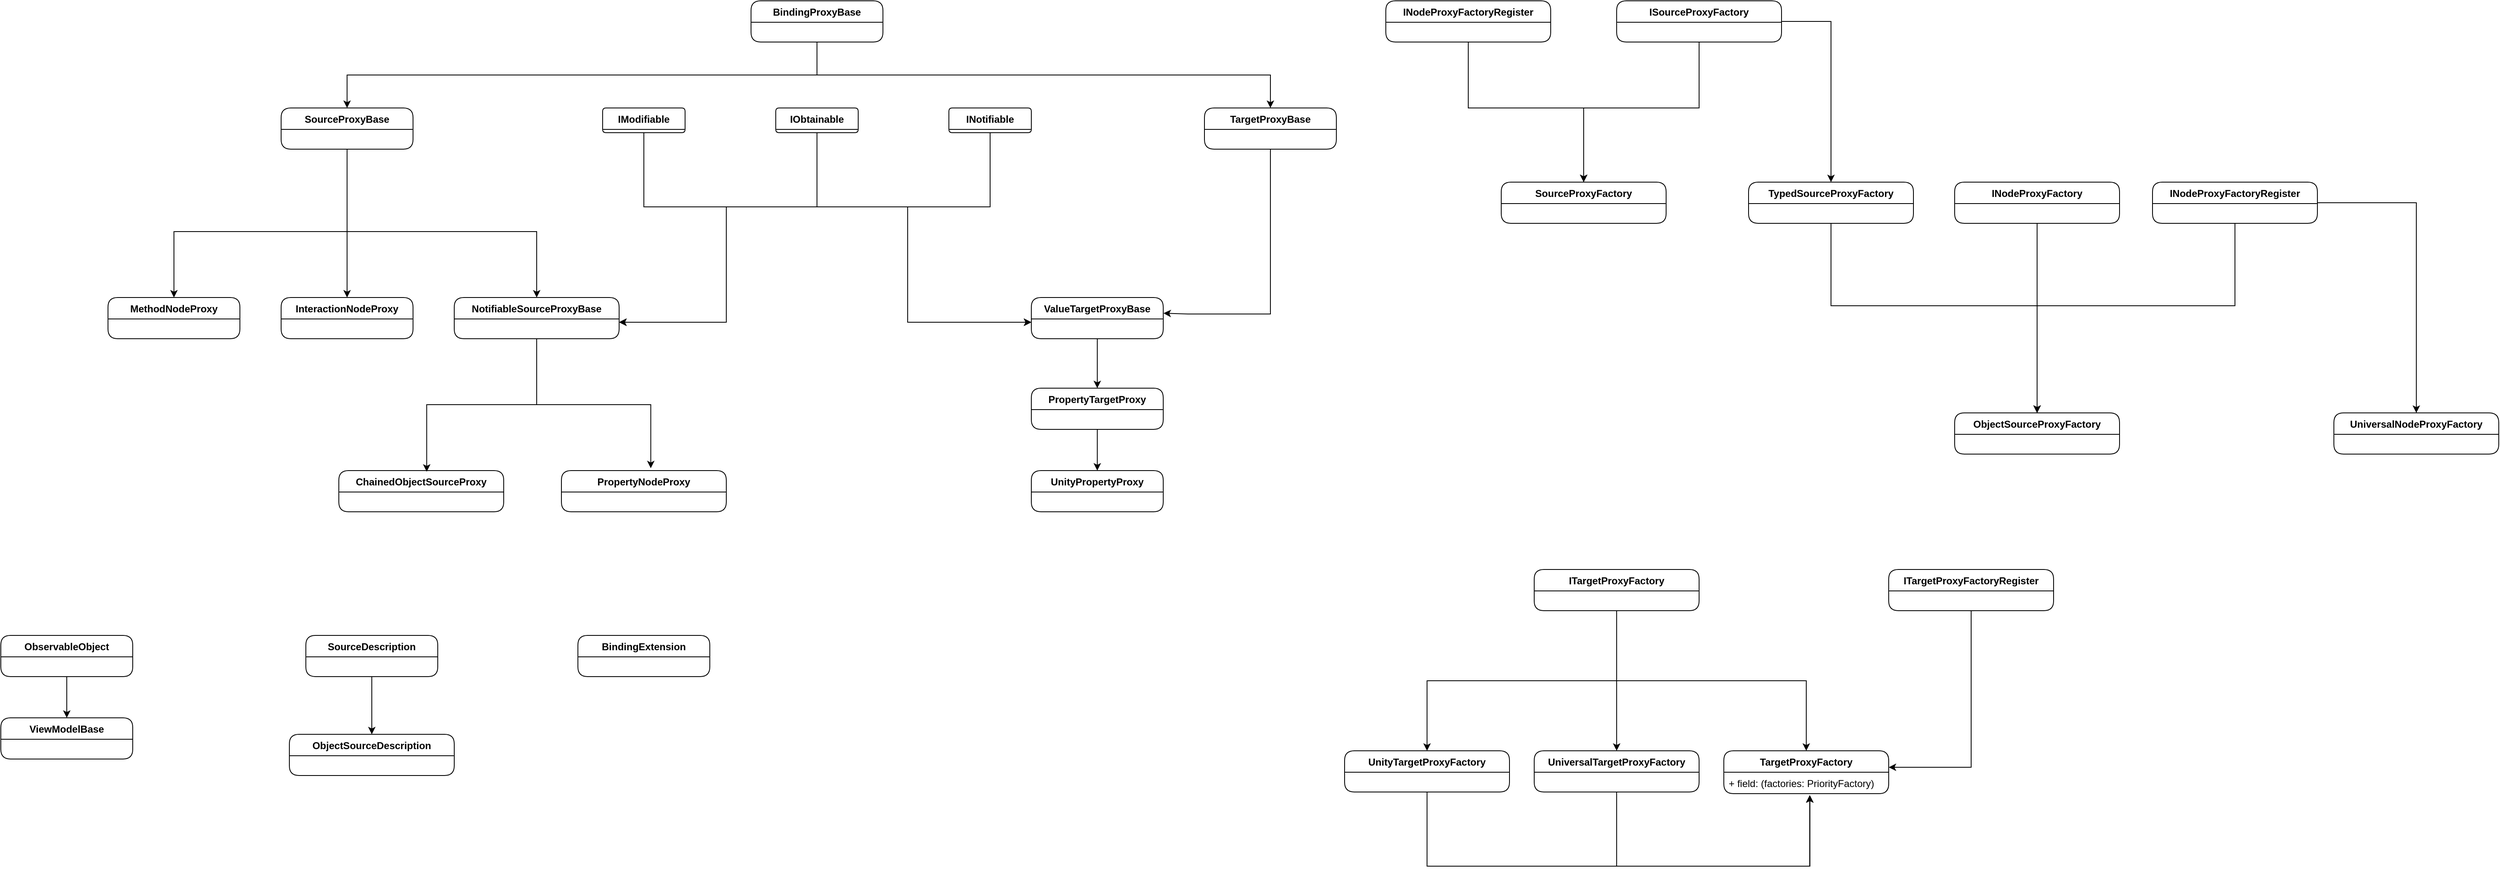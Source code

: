 <mxfile version="22.1.21" type="device">
  <diagram name="第 1 页" id="4mp0eOHX1eIIjPf4cAYK">
    <mxGraphModel dx="853" dy="523" grid="1" gridSize="10" guides="1" tooltips="1" connect="1" arrows="1" fold="1" page="1" pageScale="1" pageWidth="4681" pageHeight="3300" background="none" math="0" shadow="0">
      <root>
        <mxCell id="0" />
        <mxCell id="1" parent="0" />
        <mxCell id="fh8ytPac5H0yT4dIcQQz-22" style="edgeStyle=orthogonalEdgeStyle;rounded=0;orthogonalLoop=1;jettySize=auto;html=1;entryX=0.5;entryY=0;entryDx=0;entryDy=0;" parent="1" source="fh8ytPac5H0yT4dIcQQz-1" target="fh8ytPac5H0yT4dIcQQz-20" edge="1">
          <mxGeometry relative="1" as="geometry">
            <Array as="points">
              <mxPoint x="1030" y="160" />
              <mxPoint x="460" y="160" />
            </Array>
          </mxGeometry>
        </mxCell>
        <mxCell id="8mJ0ynU8s7fC_wCfXcPd-3" style="edgeStyle=orthogonalEdgeStyle;rounded=0;orthogonalLoop=1;jettySize=auto;html=1;exitX=0.5;exitY=1;exitDx=0;exitDy=0;entryX=0.5;entryY=0;entryDx=0;entryDy=0;" parent="1" source="fh8ytPac5H0yT4dIcQQz-1" target="8mJ0ynU8s7fC_wCfXcPd-1" edge="1">
          <mxGeometry relative="1" as="geometry">
            <Array as="points">
              <mxPoint x="1030" y="160" />
              <mxPoint x="1580" y="160" />
            </Array>
          </mxGeometry>
        </mxCell>
        <mxCell id="fh8ytPac5H0yT4dIcQQz-1" value="BindingProxyBase" style="swimlane;fontStyle=1;align=center;verticalAlign=top;childLayout=stackLayout;horizontal=1;startSize=26;horizontalStack=0;resizeParent=1;resizeParentMax=0;resizeLast=0;collapsible=1;marginBottom=0;whiteSpace=wrap;html=1;rounded=1;" parent="1" vertex="1">
          <mxGeometry x="950" y="70" width="160" height="50" as="geometry">
            <mxRectangle x="140" y="190" width="150" height="30" as="alternateBounds" />
          </mxGeometry>
        </mxCell>
        <mxCell id="6UC4PuHQRuSGpHP8vSzw-161" style="edgeStyle=orthogonalEdgeStyle;rounded=0;orthogonalLoop=1;jettySize=auto;html=1;" edge="1" parent="1" source="fh8ytPac5H0yT4dIcQQz-6">
          <mxGeometry relative="1" as="geometry">
            <mxPoint x="790" y="460" as="targetPoint" />
            <Array as="points">
              <mxPoint x="820" y="320" />
              <mxPoint x="920" y="460" />
            </Array>
          </mxGeometry>
        </mxCell>
        <mxCell id="6UC4PuHQRuSGpHP8vSzw-172" style="edgeStyle=orthogonalEdgeStyle;rounded=0;orthogonalLoop=1;jettySize=auto;html=1;" edge="1" parent="1" source="fh8ytPac5H0yT4dIcQQz-6">
          <mxGeometry relative="1" as="geometry">
            <mxPoint x="1290" y="460" as="targetPoint" />
            <Array as="points">
              <mxPoint x="820" y="320" />
              <mxPoint x="1140" y="460" />
            </Array>
          </mxGeometry>
        </mxCell>
        <mxCell id="fh8ytPac5H0yT4dIcQQz-6" value="IModifiable" style="swimlane;fontStyle=1;align=center;verticalAlign=top;childLayout=stackLayout;horizontal=1;startSize=26;horizontalStack=0;resizeParent=1;resizeParentMax=0;resizeLast=0;collapsible=1;marginBottom=0;whiteSpace=wrap;html=1;rounded=1;" parent="1" vertex="1" collapsed="1">
          <mxGeometry x="770" y="200" width="100" height="30" as="geometry">
            <mxRectangle x="770" y="200" width="590" height="210" as="alternateBounds" />
          </mxGeometry>
        </mxCell>
        <mxCell id="fh8ytPac5H0yT4dIcQQz-16" value="&lt;div style=&quot;color: rgb(212, 212, 212); font-family: &amp;quot;SpaceMono NF&amp;quot;, &amp;quot;Courier New&amp;quot;, monospace, Consolas, &amp;quot;Courier New&amp;quot;, monospace; font-weight: normal; font-size: 16px; line-height: 22px;&quot;&gt;&lt;div&gt;&lt;span style=&quot;color: #569cd6;&quot;&gt;local&lt;/span&gt;&lt;span style=&quot;color: #d4d4d4;&quot;&gt; IModifiable = class(&lt;/span&gt;&lt;span style=&quot;color: #ce9178;&quot;&gt;&quot;IModifiable&quot;&lt;/span&gt;&lt;span style=&quot;color: #d4d4d4;&quot;&gt;) &lt;/span&gt;&lt;span style=&quot;color: #569cd6;&quot;&gt;as&lt;/span&gt;&lt;span style=&quot;color: #d4d4d4;&quot;&gt; IModifiableType&lt;/span&gt;&lt;/div&gt;&lt;br&gt;&lt;div&gt;&lt;span style=&quot;color: #569cd6;&quot;&gt;function&lt;/span&gt;&lt;span style=&quot;color: #d4d4d4;&quot;&gt; IModifiable:SetValue(value: any)&lt;/span&gt;&lt;/div&gt;&lt;div&gt;&lt;span style=&quot;color: #d4d4d4;&quot;&gt;&amp;nbsp; &amp;nbsp; assert({value}, &lt;/span&gt;&lt;span style=&quot;color: #ce9178;&quot;&gt;&quot;&quot;&lt;/span&gt;&lt;span style=&quot;color: #d4d4d4;&quot;&gt;)&lt;/span&gt;&lt;/div&gt;&lt;div&gt;&lt;span style=&quot;color: #569cd6;&quot;&gt;end&lt;/span&gt;&lt;/div&gt;&lt;br&gt;&lt;div&gt;&lt;span style=&quot;color: #569cd6;&quot;&gt;return&lt;/span&gt;&lt;span style=&quot;color: #d4d4d4;&quot;&gt; IModifiable&lt;/span&gt;&lt;/div&gt;&lt;/div&gt;" style="text;whiteSpace=wrap;html=1;fillColor=default;labelBackgroundColor=none;rounded=1;" parent="fh8ytPac5H0yT4dIcQQz-6" vertex="1">
          <mxGeometry y="26" width="590" height="184" as="geometry" />
        </mxCell>
        <mxCell id="6UC4PuHQRuSGpHP8vSzw-163" style="edgeStyle=orthogonalEdgeStyle;rounded=0;orthogonalLoop=1;jettySize=auto;html=1;" edge="1" parent="1" source="fh8ytPac5H0yT4dIcQQz-11">
          <mxGeometry relative="1" as="geometry">
            <mxPoint x="790" y="460" as="targetPoint" />
            <Array as="points">
              <mxPoint x="1240" y="320" />
              <mxPoint x="920" y="460" />
            </Array>
          </mxGeometry>
        </mxCell>
        <mxCell id="6UC4PuHQRuSGpHP8vSzw-170" style="edgeStyle=orthogonalEdgeStyle;rounded=0;orthogonalLoop=1;jettySize=auto;html=1;" edge="1" parent="1" source="fh8ytPac5H0yT4dIcQQz-11">
          <mxGeometry relative="1" as="geometry">
            <mxPoint x="1290" y="460" as="targetPoint" />
            <Array as="points">
              <mxPoint x="1240" y="320" />
              <mxPoint x="1140" y="470" />
            </Array>
          </mxGeometry>
        </mxCell>
        <mxCell id="fh8ytPac5H0yT4dIcQQz-11" value="INotifiable" style="swimlane;fontStyle=1;align=center;verticalAlign=top;childLayout=stackLayout;horizontal=1;startSize=26;horizontalStack=0;resizeParent=1;resizeParentMax=0;resizeLast=0;collapsible=1;marginBottom=0;whiteSpace=wrap;html=1;rounded=1;fillColor=default;" parent="1" vertex="1" collapsed="1">
          <mxGeometry x="1190" y="200" width="100" height="30" as="geometry">
            <mxRectangle x="440" y="50" width="620" height="200" as="alternateBounds" />
          </mxGeometry>
        </mxCell>
        <mxCell id="fh8ytPac5H0yT4dIcQQz-13" value="&lt;div style=&quot;color: rgb(212, 212, 212); font-family: &amp;quot;SpaceMono NF&amp;quot;, &amp;quot;Courier New&amp;quot;, monospace, Consolas, &amp;quot;Courier New&amp;quot;, monospace; font-weight: normal; font-size: 16px; line-height: 22px;&quot;&gt;&lt;div&gt;&lt;span style=&quot;color: #569cd6;&quot;&gt;local&lt;/span&gt;&lt;span style=&quot;color: #d4d4d4;&quot;&gt; INotifiable = class(&lt;/span&gt;&lt;span style=&quot;color: #ce9178;&quot;&gt;&quot;INotifiable&quot;&lt;/span&gt;&lt;span style=&quot;color: #d4d4d4;&quot;&gt;) &lt;/span&gt;&lt;span style=&quot;color: #569cd6;&quot;&gt;as&lt;/span&gt;&lt;span style=&quot;color: #d4d4d4;&quot;&gt; INotifiableType&lt;/span&gt;&lt;/div&gt;&lt;br&gt;&lt;div&gt;&lt;span style=&quot;color: #569cd6;&quot;&gt;function&lt;/span&gt;&lt;span style=&quot;color: #d4d4d4;&quot;&gt; INotifiable.set:ValueChanged(value: EventHandlerType)&lt;/span&gt;&lt;/div&gt;&lt;div&gt;&lt;span style=&quot;color: #d4d4d4;&quot;&gt;&amp;nbsp; &amp;nbsp; assert({value}, &lt;/span&gt;&lt;span style=&quot;color: #ce9178;&quot;&gt;&quot;&quot;&lt;/span&gt;&lt;span style=&quot;color: #d4d4d4;&quot;&gt;)&lt;/span&gt;&lt;/div&gt;&lt;div&gt;&lt;span style=&quot;color: #569cd6;&quot;&gt;end&lt;/span&gt;&lt;/div&gt;&lt;br&gt;&lt;div&gt;&lt;span style=&quot;color: #569cd6;&quot;&gt;return&lt;/span&gt;&lt;span style=&quot;color: #d4d4d4;&quot;&gt; INotifiable&lt;/span&gt;&lt;/div&gt;&lt;/div&gt;" style="text;whiteSpace=wrap;html=1;labelBackgroundColor=none;labelBorderColor=none;align=left;fillColor=default;rounded=1;" parent="fh8ytPac5H0yT4dIcQQz-11" vertex="1">
          <mxGeometry y="26" width="620" height="174" as="geometry" />
        </mxCell>
        <mxCell id="6UC4PuHQRuSGpHP8vSzw-164" style="edgeStyle=orthogonalEdgeStyle;rounded=0;orthogonalLoop=1;jettySize=auto;html=1;" edge="1" parent="1" source="fh8ytPac5H0yT4dIcQQz-17">
          <mxGeometry relative="1" as="geometry">
            <mxPoint x="790" y="460" as="targetPoint" />
            <Array as="points">
              <mxPoint x="1030" y="320" />
              <mxPoint x="920" y="460" />
            </Array>
          </mxGeometry>
        </mxCell>
        <mxCell id="6UC4PuHQRuSGpHP8vSzw-174" style="edgeStyle=orthogonalEdgeStyle;rounded=0;orthogonalLoop=1;jettySize=auto;html=1;" edge="1" parent="1" source="fh8ytPac5H0yT4dIcQQz-17">
          <mxGeometry relative="1" as="geometry">
            <mxPoint x="1290" y="460" as="targetPoint" />
            <Array as="points">
              <mxPoint x="1030" y="320" />
              <mxPoint x="1140" y="460" />
            </Array>
          </mxGeometry>
        </mxCell>
        <mxCell id="fh8ytPac5H0yT4dIcQQz-17" value="IObtainable" style="swimlane;fontStyle=1;align=center;verticalAlign=top;childLayout=stackLayout;horizontal=1;startSize=26;horizontalStack=0;resizeParent=1;resizeParentMax=0;resizeLast=0;collapsible=1;marginBottom=0;whiteSpace=wrap;html=1;rounded=1;fillColor=default;" parent="1" vertex="1" collapsed="1">
          <mxGeometry x="980" y="200" width="100" height="30" as="geometry">
            <mxRectangle x="440" y="50" width="590" height="200" as="alternateBounds" />
          </mxGeometry>
        </mxCell>
        <mxCell id="fh8ytPac5H0yT4dIcQQz-18" value="&lt;div style=&quot;color: rgb(212, 212, 212); font-family: &amp;quot;SpaceMono NF&amp;quot;, &amp;quot;Courier New&amp;quot;, monospace, Consolas, &amp;quot;Courier New&amp;quot;, monospace; font-weight: normal; font-size: 16px; line-height: 22px;&quot;&gt;&lt;div style=&quot;line-height: 22px;&quot;&gt;&lt;div&gt;local IObtainable = class(&lt;span style=&quot;color: #ce9178;&quot;&gt;&quot;IObtainable&quot;&lt;/span&gt;) &lt;span style=&quot;color: #569cd6;&quot;&gt;as&lt;/span&gt; IObtainableType&lt;/div&gt;&lt;br&gt;&lt;div&gt;&lt;span style=&quot;color: #569cd6;&quot;&gt;function&lt;/span&gt; IObtainable:GetValue(): any&lt;/div&gt;&lt;div&gt;&lt;div style=&quot;line-height: 22px;&quot;&gt;&amp;nbsp; &amp;nbsp; return &lt;span style=&quot;color: #569cd6;&quot;&gt;nil&lt;/span&gt;&lt;/div&gt;&lt;/div&gt;&lt;div&gt;&lt;span style=&quot;color: #569cd6;&quot;&gt;end&lt;/span&gt;&lt;/div&gt;&lt;br&gt;&lt;div&gt;&lt;span style=&quot;color: #569cd6;&quot;&gt;return&lt;/span&gt; IObtainable&lt;/div&gt;&lt;/div&gt;&lt;/div&gt;" style="text;whiteSpace=wrap;html=1;labelBackgroundColor=none;labelBorderColor=none;align=left;fillColor=default;rounded=1;" parent="fh8ytPac5H0yT4dIcQQz-17" vertex="1">
          <mxGeometry y="26" width="590" height="174" as="geometry" />
        </mxCell>
        <mxCell id="6UC4PuHQRuSGpHP8vSzw-117" style="edgeStyle=orthogonalEdgeStyle;rounded=0;orthogonalLoop=1;jettySize=auto;html=1;exitX=0.5;exitY=1;exitDx=0;exitDy=0;entryX=0.5;entryY=0;entryDx=0;entryDy=0;" edge="1" parent="1" source="fh8ytPac5H0yT4dIcQQz-20" target="6UC4PuHQRuSGpHP8vSzw-115">
          <mxGeometry relative="1" as="geometry" />
        </mxCell>
        <mxCell id="6UC4PuHQRuSGpHP8vSzw-119" style="edgeStyle=orthogonalEdgeStyle;rounded=0;orthogonalLoop=1;jettySize=auto;html=1;exitX=0.5;exitY=1;exitDx=0;exitDy=0;entryX=0.5;entryY=0;entryDx=0;entryDy=0;" edge="1" parent="1" source="fh8ytPac5H0yT4dIcQQz-20" target="6UC4PuHQRuSGpHP8vSzw-118">
          <mxGeometry relative="1" as="geometry">
            <Array as="points">
              <mxPoint x="460" y="350" />
              <mxPoint x="250" y="350" />
            </Array>
          </mxGeometry>
        </mxCell>
        <mxCell id="6UC4PuHQRuSGpHP8vSzw-121" style="edgeStyle=orthogonalEdgeStyle;rounded=0;orthogonalLoop=1;jettySize=auto;html=1;exitX=0.5;exitY=1;exitDx=0;exitDy=0;" edge="1" parent="1" source="fh8ytPac5H0yT4dIcQQz-20" target="6UC4PuHQRuSGpHP8vSzw-56">
          <mxGeometry relative="1" as="geometry">
            <Array as="points">
              <mxPoint x="460" y="350" />
              <mxPoint x="690" y="350" />
            </Array>
          </mxGeometry>
        </mxCell>
        <mxCell id="fh8ytPac5H0yT4dIcQQz-20" value="SourceProxyBase" style="swimlane;fontStyle=1;align=center;verticalAlign=top;childLayout=stackLayout;horizontal=1;startSize=26;horizontalStack=0;resizeParent=1;resizeParentMax=0;resizeLast=0;collapsible=1;marginBottom=0;whiteSpace=wrap;html=1;rounded=1;" parent="1" vertex="1">
          <mxGeometry x="380" y="200" width="160" height="50" as="geometry" />
        </mxCell>
        <mxCell id="6UC4PuHQRuSGpHP8vSzw-63" style="edgeStyle=orthogonalEdgeStyle;rounded=0;orthogonalLoop=1;jettySize=auto;html=1;entryX=1.002;entryY=0.382;entryDx=0;entryDy=0;entryPerimeter=0;" edge="1" parent="1" source="8mJ0ynU8s7fC_wCfXcPd-1" target="6UC4PuHQRuSGpHP8vSzw-1">
          <mxGeometry relative="1" as="geometry">
            <mxPoint x="1480" y="500" as="targetPoint" />
            <Array as="points">
              <mxPoint x="1580" y="450" />
              <mxPoint x="1480" y="450" />
            </Array>
          </mxGeometry>
        </mxCell>
        <mxCell id="8mJ0ynU8s7fC_wCfXcPd-1" value="TargetProxyBase" style="swimlane;fontStyle=1;align=center;verticalAlign=top;childLayout=stackLayout;horizontal=1;startSize=26;horizontalStack=0;resizeParent=1;resizeParentMax=0;resizeLast=0;collapsible=1;marginBottom=0;whiteSpace=wrap;html=1;rounded=1;" parent="1" vertex="1">
          <mxGeometry x="1500" y="200" width="160" height="50" as="geometry" />
        </mxCell>
        <mxCell id="6UC4PuHQRuSGpHP8vSzw-76" style="edgeStyle=orthogonalEdgeStyle;rounded=0;orthogonalLoop=1;jettySize=auto;html=1;" edge="1" parent="1" source="6UC4PuHQRuSGpHP8vSzw-1" target="6UC4PuHQRuSGpHP8vSzw-74">
          <mxGeometry relative="1" as="geometry" />
        </mxCell>
        <mxCell id="6UC4PuHQRuSGpHP8vSzw-1" value="ValueTargetProxyBase" style="swimlane;fontStyle=1;align=center;verticalAlign=top;childLayout=stackLayout;horizontal=1;startSize=26;horizontalStack=0;resizeParent=1;resizeParentMax=0;resizeLast=0;collapsible=1;marginBottom=0;whiteSpace=wrap;html=1;rounded=1;" vertex="1" parent="1">
          <mxGeometry x="1290" y="430" width="160" height="50" as="geometry" />
        </mxCell>
        <mxCell id="6UC4PuHQRuSGpHP8vSzw-51" value="ViewModelBase" style="swimlane;fontStyle=1;align=center;verticalAlign=top;childLayout=stackLayout;horizontal=1;startSize=26;horizontalStack=0;resizeParent=1;resizeParentMax=0;resizeLast=0;collapsible=1;marginBottom=0;whiteSpace=wrap;html=1;rounded=1;" vertex="1" parent="1">
          <mxGeometry x="40" y="940" width="160" height="50" as="geometry">
            <mxRectangle x="140" y="190" width="150" height="30" as="alternateBounds" />
          </mxGeometry>
        </mxCell>
        <mxCell id="6UC4PuHQRuSGpHP8vSzw-55" style="edgeStyle=orthogonalEdgeStyle;rounded=0;orthogonalLoop=1;jettySize=auto;html=1;entryX=0.5;entryY=0;entryDx=0;entryDy=0;" edge="1" parent="1" source="6UC4PuHQRuSGpHP8vSzw-52" target="6UC4PuHQRuSGpHP8vSzw-51">
          <mxGeometry relative="1" as="geometry" />
        </mxCell>
        <mxCell id="6UC4PuHQRuSGpHP8vSzw-52" value="ObservableObject" style="swimlane;fontStyle=1;align=center;verticalAlign=top;childLayout=stackLayout;horizontal=1;startSize=26;horizontalStack=0;resizeParent=1;resizeParentMax=0;resizeLast=0;collapsible=1;marginBottom=0;whiteSpace=wrap;html=1;rounded=1;" vertex="1" parent="1">
          <mxGeometry x="40" y="840" width="160" height="50" as="geometry">
            <mxRectangle x="140" y="190" width="150" height="30" as="alternateBounds" />
          </mxGeometry>
        </mxCell>
        <mxCell id="6UC4PuHQRuSGpHP8vSzw-56" value="NotifiableSourceProxyBase" style="swimlane;fontStyle=1;align=center;verticalAlign=top;childLayout=stackLayout;horizontal=1;startSize=26;horizontalStack=0;resizeParent=1;resizeParentMax=0;resizeLast=0;collapsible=1;marginBottom=0;whiteSpace=wrap;html=1;rounded=1;" vertex="1" parent="1">
          <mxGeometry x="590" y="430" width="200" height="50" as="geometry">
            <mxRectangle x="140" y="190" width="150" height="30" as="alternateBounds" />
          </mxGeometry>
        </mxCell>
        <mxCell id="6UC4PuHQRuSGpHP8vSzw-68" value="ChainedObjectSourceProxy" style="swimlane;fontStyle=1;align=center;verticalAlign=top;childLayout=stackLayout;horizontal=1;startSize=26;horizontalStack=0;resizeParent=1;resizeParentMax=0;resizeLast=0;collapsible=1;marginBottom=0;whiteSpace=wrap;html=1;rounded=1;" vertex="1" parent="1">
          <mxGeometry x="450" y="640" width="200" height="50" as="geometry">
            <mxRectangle x="140" y="190" width="150" height="30" as="alternateBounds" />
          </mxGeometry>
        </mxCell>
        <mxCell id="6UC4PuHQRuSGpHP8vSzw-71" value="PropertyNodeProxy" style="swimlane;fontStyle=1;align=center;verticalAlign=top;childLayout=stackLayout;horizontal=1;startSize=26;horizontalStack=0;resizeParent=1;resizeParentMax=0;resizeLast=0;collapsible=1;marginBottom=0;whiteSpace=wrap;html=1;rounded=1;" vertex="1" parent="1">
          <mxGeometry x="720" y="640" width="200" height="50" as="geometry">
            <mxRectangle x="140" y="190" width="150" height="30" as="alternateBounds" />
          </mxGeometry>
        </mxCell>
        <mxCell id="6UC4PuHQRuSGpHP8vSzw-79" style="edgeStyle=orthogonalEdgeStyle;rounded=0;orthogonalLoop=1;jettySize=auto;html=1;exitX=0.5;exitY=1;exitDx=0;exitDy=0;entryX=0.5;entryY=0;entryDx=0;entryDy=0;" edge="1" parent="1" source="6UC4PuHQRuSGpHP8vSzw-74" target="6UC4PuHQRuSGpHP8vSzw-77">
          <mxGeometry relative="1" as="geometry" />
        </mxCell>
        <mxCell id="6UC4PuHQRuSGpHP8vSzw-74" value="PropertyTargetProxy" style="swimlane;fontStyle=1;align=center;verticalAlign=top;childLayout=stackLayout;horizontal=1;startSize=26;horizontalStack=0;resizeParent=1;resizeParentMax=0;resizeLast=0;collapsible=1;marginBottom=0;whiteSpace=wrap;html=1;rounded=1;" vertex="1" parent="1">
          <mxGeometry x="1290" y="540" width="160" height="50" as="geometry" />
        </mxCell>
        <mxCell id="6UC4PuHQRuSGpHP8vSzw-77" value="UnityPropertyProxy" style="swimlane;fontStyle=1;align=center;verticalAlign=top;childLayout=stackLayout;horizontal=1;startSize=26;horizontalStack=0;resizeParent=1;resizeParentMax=0;resizeLast=0;collapsible=1;marginBottom=0;whiteSpace=wrap;html=1;rounded=1;" vertex="1" parent="1">
          <mxGeometry x="1290" y="640" width="160" height="50" as="geometry" />
        </mxCell>
        <mxCell id="6UC4PuHQRuSGpHP8vSzw-125" style="edgeStyle=orthogonalEdgeStyle;rounded=0;orthogonalLoop=1;jettySize=auto;html=1;exitX=0.5;exitY=1;exitDx=0;exitDy=0;" edge="1" parent="1" source="6UC4PuHQRuSGpHP8vSzw-80" target="6UC4PuHQRuSGpHP8vSzw-90">
          <mxGeometry relative="1" as="geometry" />
        </mxCell>
        <mxCell id="6UC4PuHQRuSGpHP8vSzw-80" value="INodeProxyFactory" style="swimlane;fontStyle=1;align=center;verticalAlign=top;childLayout=stackLayout;horizontal=1;startSize=26;horizontalStack=0;resizeParent=1;resizeParentMax=0;resizeLast=0;collapsible=1;marginBottom=0;whiteSpace=wrap;html=1;rounded=1;" vertex="1" parent="1">
          <mxGeometry x="2410" y="290" width="200" height="50" as="geometry">
            <mxRectangle x="140" y="190" width="150" height="30" as="alternateBounds" />
          </mxGeometry>
        </mxCell>
        <mxCell id="6UC4PuHQRuSGpHP8vSzw-141" style="edgeStyle=orthogonalEdgeStyle;rounded=0;orthogonalLoop=1;jettySize=auto;html=1;entryX=0.5;entryY=0;entryDx=0;entryDy=0;" edge="1" parent="1" source="6UC4PuHQRuSGpHP8vSzw-82" target="6UC4PuHQRuSGpHP8vSzw-84">
          <mxGeometry relative="1" as="geometry">
            <Array as="points">
              <mxPoint x="2100" y="200" />
              <mxPoint x="1960" y="200" />
            </Array>
          </mxGeometry>
        </mxCell>
        <mxCell id="6UC4PuHQRuSGpHP8vSzw-148" style="edgeStyle=orthogonalEdgeStyle;rounded=0;orthogonalLoop=1;jettySize=auto;html=1;exitX=1;exitY=0.5;exitDx=0;exitDy=0;entryX=0.5;entryY=0;entryDx=0;entryDy=0;" edge="1" parent="1" source="6UC4PuHQRuSGpHP8vSzw-82" target="6UC4PuHQRuSGpHP8vSzw-87">
          <mxGeometry relative="1" as="geometry" />
        </mxCell>
        <mxCell id="6UC4PuHQRuSGpHP8vSzw-82" value="ISourceProxyFactory" style="swimlane;fontStyle=1;align=center;verticalAlign=top;childLayout=stackLayout;horizontal=1;startSize=26;horizontalStack=0;resizeParent=1;resizeParentMax=0;resizeLast=0;collapsible=1;marginBottom=0;whiteSpace=wrap;html=1;rounded=1;" vertex="1" parent="1">
          <mxGeometry x="2000" y="70" width="200" height="50" as="geometry">
            <mxRectangle x="140" y="190" width="150" height="30" as="alternateBounds" />
          </mxGeometry>
        </mxCell>
        <mxCell id="6UC4PuHQRuSGpHP8vSzw-84" value="SourceProxyFactory" style="swimlane;fontStyle=1;align=center;verticalAlign=top;childLayout=stackLayout;horizontal=1;startSize=26;horizontalStack=0;resizeParent=1;resizeParentMax=0;resizeLast=0;collapsible=1;marginBottom=0;whiteSpace=wrap;html=1;rounded=1;" vertex="1" parent="1">
          <mxGeometry x="1860" y="290" width="200" height="50" as="geometry">
            <mxRectangle x="140" y="190" width="150" height="30" as="alternateBounds" />
          </mxGeometry>
        </mxCell>
        <mxCell id="6UC4PuHQRuSGpHP8vSzw-92" style="edgeStyle=orthogonalEdgeStyle;rounded=0;orthogonalLoop=1;jettySize=auto;html=1;entryX=0.5;entryY=0;entryDx=0;entryDy=0;" edge="1" parent="1" source="6UC4PuHQRuSGpHP8vSzw-87" target="6UC4PuHQRuSGpHP8vSzw-90">
          <mxGeometry relative="1" as="geometry">
            <Array as="points">
              <mxPoint x="2260" y="440" />
              <mxPoint x="2510" y="440" />
            </Array>
          </mxGeometry>
        </mxCell>
        <mxCell id="6UC4PuHQRuSGpHP8vSzw-87" value="TypedSourceProxyFactory" style="swimlane;fontStyle=1;align=center;verticalAlign=top;childLayout=stackLayout;horizontal=1;startSize=26;horizontalStack=0;resizeParent=1;resizeParentMax=0;resizeLast=0;collapsible=1;marginBottom=0;whiteSpace=wrap;html=1;rounded=1;" vertex="1" parent="1">
          <mxGeometry x="2160" y="290" width="200" height="50" as="geometry">
            <mxRectangle x="140" y="190" width="150" height="30" as="alternateBounds" />
          </mxGeometry>
        </mxCell>
        <mxCell id="6UC4PuHQRuSGpHP8vSzw-90" value="ObjectSourceProxyFactory" style="swimlane;fontStyle=1;align=center;verticalAlign=top;childLayout=stackLayout;horizontal=1;startSize=26;horizontalStack=0;resizeParent=1;resizeParentMax=0;resizeLast=0;collapsible=1;marginBottom=0;whiteSpace=wrap;html=1;rounded=1;" vertex="1" parent="1">
          <mxGeometry x="2410" y="570" width="200" height="50" as="geometry">
            <mxRectangle x="140" y="190" width="150" height="30" as="alternateBounds" />
          </mxGeometry>
        </mxCell>
        <mxCell id="6UC4PuHQRuSGpHP8vSzw-95" value="UniversalNodeProxyFactory" style="swimlane;fontStyle=1;align=center;verticalAlign=top;childLayout=stackLayout;horizontal=1;startSize=26;horizontalStack=0;resizeParent=1;resizeParentMax=0;resizeLast=0;collapsible=1;marginBottom=0;whiteSpace=wrap;html=1;rounded=1;" vertex="1" parent="1">
          <mxGeometry x="2870" y="570" width="200" height="50" as="geometry">
            <mxRectangle x="140" y="190" width="150" height="30" as="alternateBounds" />
          </mxGeometry>
        </mxCell>
        <mxCell id="6UC4PuHQRuSGpHP8vSzw-102" style="edgeStyle=orthogonalEdgeStyle;rounded=0;orthogonalLoop=1;jettySize=auto;html=1;exitX=0.5;exitY=1;exitDx=0;exitDy=0;entryX=0.5;entryY=0;entryDx=0;entryDy=0;" edge="1" parent="1" source="6UC4PuHQRuSGpHP8vSzw-98" target="6UC4PuHQRuSGpHP8vSzw-100">
          <mxGeometry relative="1" as="geometry" />
        </mxCell>
        <mxCell id="6UC4PuHQRuSGpHP8vSzw-107" style="edgeStyle=orthogonalEdgeStyle;rounded=0;orthogonalLoop=1;jettySize=auto;html=1;exitX=0.5;exitY=1;exitDx=0;exitDy=0;entryX=0.5;entryY=0;entryDx=0;entryDy=0;" edge="1" parent="1" source="6UC4PuHQRuSGpHP8vSzw-98" target="6UC4PuHQRuSGpHP8vSzw-103">
          <mxGeometry relative="1" as="geometry" />
        </mxCell>
        <mxCell id="6UC4PuHQRuSGpHP8vSzw-108" style="edgeStyle=orthogonalEdgeStyle;rounded=0;orthogonalLoop=1;jettySize=auto;html=1;exitX=0.5;exitY=1;exitDx=0;exitDy=0;entryX=0.5;entryY=0;entryDx=0;entryDy=0;" edge="1" parent="1" source="6UC4PuHQRuSGpHP8vSzw-98" target="6UC4PuHQRuSGpHP8vSzw-105">
          <mxGeometry relative="1" as="geometry" />
        </mxCell>
        <mxCell id="6UC4PuHQRuSGpHP8vSzw-98" value="ITargetProxyFactory" style="swimlane;fontStyle=1;align=center;verticalAlign=top;childLayout=stackLayout;horizontal=1;startSize=26;horizontalStack=0;resizeParent=1;resizeParentMax=0;resizeLast=0;collapsible=1;marginBottom=0;whiteSpace=wrap;html=1;rounded=1;" vertex="1" parent="1">
          <mxGeometry x="1900" y="760" width="200" height="50" as="geometry">
            <mxRectangle x="140" y="190" width="150" height="30" as="alternateBounds" />
          </mxGeometry>
        </mxCell>
        <mxCell id="6UC4PuHQRuSGpHP8vSzw-132" style="edgeStyle=orthogonalEdgeStyle;rounded=0;orthogonalLoop=1;jettySize=auto;html=1;entryX=0.522;entryY=1.077;entryDx=0;entryDy=0;entryPerimeter=0;" edge="1" parent="1" source="6UC4PuHQRuSGpHP8vSzw-100" target="6UC4PuHQRuSGpHP8vSzw-130">
          <mxGeometry relative="1" as="geometry">
            <mxPoint x="2230" y="1040" as="targetPoint" />
            <Array as="points">
              <mxPoint x="1770" y="1120" />
              <mxPoint x="2234" y="1120" />
            </Array>
          </mxGeometry>
        </mxCell>
        <mxCell id="6UC4PuHQRuSGpHP8vSzw-100" value="UnityTargetProxyFactory" style="swimlane;fontStyle=1;align=center;verticalAlign=top;childLayout=stackLayout;horizontal=1;startSize=26;horizontalStack=0;resizeParent=1;resizeParentMax=0;resizeLast=0;collapsible=1;marginBottom=0;whiteSpace=wrap;html=1;rounded=1;" vertex="1" parent="1">
          <mxGeometry x="1670" y="980" width="200" height="50" as="geometry">
            <mxRectangle x="140" y="190" width="150" height="30" as="alternateBounds" />
          </mxGeometry>
        </mxCell>
        <mxCell id="6UC4PuHQRuSGpHP8vSzw-131" style="edgeStyle=orthogonalEdgeStyle;rounded=0;orthogonalLoop=1;jettySize=auto;html=1;entryX=0.521;entryY=1.065;entryDx=0;entryDy=0;entryPerimeter=0;" edge="1" parent="1" source="6UC4PuHQRuSGpHP8vSzw-103" target="6UC4PuHQRuSGpHP8vSzw-130">
          <mxGeometry relative="1" as="geometry">
            <mxPoint x="2000" y="1120" as="targetPoint" />
            <Array as="points">
              <mxPoint x="2000" y="1120" />
              <mxPoint x="2234" y="1120" />
            </Array>
          </mxGeometry>
        </mxCell>
        <mxCell id="6UC4PuHQRuSGpHP8vSzw-103" value="UniversalTargetProxyFactory" style="swimlane;fontStyle=1;align=center;verticalAlign=top;childLayout=stackLayout;horizontal=1;startSize=26;horizontalStack=0;resizeParent=1;resizeParentMax=0;resizeLast=0;collapsible=1;marginBottom=0;whiteSpace=wrap;html=1;rounded=1;" vertex="1" parent="1">
          <mxGeometry x="1900" y="980" width="200" height="50" as="geometry">
            <mxRectangle x="140" y="190" width="150" height="30" as="alternateBounds" />
          </mxGeometry>
        </mxCell>
        <mxCell id="6UC4PuHQRuSGpHP8vSzw-105" value="TargetProxyFactory" style="swimlane;fontStyle=1;align=center;verticalAlign=top;childLayout=stackLayout;horizontal=1;startSize=26;horizontalStack=0;resizeParent=1;resizeParentMax=0;resizeLast=0;collapsible=1;marginBottom=0;whiteSpace=wrap;html=1;rounded=1;" vertex="1" parent="1">
          <mxGeometry x="2130" y="980" width="200" height="52" as="geometry">
            <mxRectangle x="140" y="190" width="150" height="30" as="alternateBounds" />
          </mxGeometry>
        </mxCell>
        <mxCell id="6UC4PuHQRuSGpHP8vSzw-130" value="+ field: (factories: PriorityFactory&lt;span style=&quot;background-color: initial;&quot;&gt;)&lt;/span&gt;" style="text;strokeColor=none;fillColor=none;align=left;verticalAlign=top;spacingLeft=4;spacingRight=4;overflow=hidden;rotatable=0;points=[[0,0.5],[1,0.5]];portConstraint=eastwest;whiteSpace=wrap;html=1;" vertex="1" parent="6UC4PuHQRuSGpHP8vSzw-105">
          <mxGeometry y="26" width="200" height="26" as="geometry" />
        </mxCell>
        <mxCell id="6UC4PuHQRuSGpHP8vSzw-114" style="edgeStyle=orthogonalEdgeStyle;rounded=0;orthogonalLoop=1;jettySize=auto;html=1;" edge="1" parent="1" source="6UC4PuHQRuSGpHP8vSzw-110" target="6UC4PuHQRuSGpHP8vSzw-112">
          <mxGeometry relative="1" as="geometry" />
        </mxCell>
        <mxCell id="6UC4PuHQRuSGpHP8vSzw-110" value="SourceDescription" style="swimlane;fontStyle=1;align=center;verticalAlign=top;childLayout=stackLayout;horizontal=1;startSize=26;horizontalStack=0;resizeParent=1;resizeParentMax=0;resizeLast=0;collapsible=1;marginBottom=0;whiteSpace=wrap;html=1;rounded=1;" vertex="1" parent="1">
          <mxGeometry x="410" y="840" width="160" height="50" as="geometry">
            <mxRectangle x="140" y="190" width="150" height="30" as="alternateBounds" />
          </mxGeometry>
        </mxCell>
        <mxCell id="6UC4PuHQRuSGpHP8vSzw-112" value="ObjectSourceDescription" style="swimlane;fontStyle=1;align=center;verticalAlign=top;childLayout=stackLayout;horizontal=1;startSize=26;horizontalStack=0;resizeParent=1;resizeParentMax=0;resizeLast=0;collapsible=1;marginBottom=0;whiteSpace=wrap;html=1;rounded=1;" vertex="1" parent="1">
          <mxGeometry x="390" y="960" width="200" height="50" as="geometry">
            <mxRectangle x="140" y="190" width="150" height="30" as="alternateBounds" />
          </mxGeometry>
        </mxCell>
        <mxCell id="6UC4PuHQRuSGpHP8vSzw-115" value="InteractionNodeProxy" style="swimlane;fontStyle=1;align=center;verticalAlign=top;childLayout=stackLayout;horizontal=1;startSize=26;horizontalStack=0;resizeParent=1;resizeParentMax=0;resizeLast=0;collapsible=1;marginBottom=0;whiteSpace=wrap;html=1;rounded=1;" vertex="1" parent="1">
          <mxGeometry x="380" y="430" width="160" height="50" as="geometry">
            <mxRectangle x="140" y="190" width="150" height="30" as="alternateBounds" />
          </mxGeometry>
        </mxCell>
        <mxCell id="6UC4PuHQRuSGpHP8vSzw-118" value="MethodNodeProxy" style="swimlane;fontStyle=1;align=center;verticalAlign=top;childLayout=stackLayout;horizontal=1;startSize=26;horizontalStack=0;resizeParent=1;resizeParentMax=0;resizeLast=0;collapsible=1;marginBottom=0;whiteSpace=wrap;html=1;rounded=1;" vertex="1" parent="1">
          <mxGeometry x="170" y="430" width="160" height="50" as="geometry">
            <mxRectangle x="140" y="190" width="150" height="30" as="alternateBounds" />
          </mxGeometry>
        </mxCell>
        <mxCell id="6UC4PuHQRuSGpHP8vSzw-122" style="edgeStyle=orthogonalEdgeStyle;rounded=0;orthogonalLoop=1;jettySize=auto;html=1;entryX=0.533;entryY=0.027;entryDx=0;entryDy=0;entryPerimeter=0;" edge="1" parent="1" source="6UC4PuHQRuSGpHP8vSzw-56" target="6UC4PuHQRuSGpHP8vSzw-68">
          <mxGeometry relative="1" as="geometry" />
        </mxCell>
        <mxCell id="6UC4PuHQRuSGpHP8vSzw-123" style="edgeStyle=orthogonalEdgeStyle;rounded=0;orthogonalLoop=1;jettySize=auto;html=1;exitX=0.5;exitY=1;exitDx=0;exitDy=0;entryX=0.542;entryY=-0.057;entryDx=0;entryDy=0;entryPerimeter=0;" edge="1" parent="1" source="6UC4PuHQRuSGpHP8vSzw-56" target="6UC4PuHQRuSGpHP8vSzw-71">
          <mxGeometry relative="1" as="geometry" />
        </mxCell>
        <mxCell id="6UC4PuHQRuSGpHP8vSzw-158" style="edgeStyle=orthogonalEdgeStyle;rounded=0;orthogonalLoop=1;jettySize=auto;html=1;entryX=1;entryY=0.385;entryDx=0;entryDy=0;entryPerimeter=0;" edge="1" parent="1" source="6UC4PuHQRuSGpHP8vSzw-127" target="6UC4PuHQRuSGpHP8vSzw-105">
          <mxGeometry relative="1" as="geometry">
            <mxPoint x="2430" y="1000" as="targetPoint" />
            <Array as="points">
              <mxPoint x="2430" y="1000" />
            </Array>
          </mxGeometry>
        </mxCell>
        <mxCell id="6UC4PuHQRuSGpHP8vSzw-127" value="ITargetProxyFactoryRegister" style="swimlane;fontStyle=1;align=center;verticalAlign=top;childLayout=stackLayout;horizontal=1;startSize=26;horizontalStack=0;resizeParent=1;resizeParentMax=0;resizeLast=0;collapsible=1;marginBottom=0;whiteSpace=wrap;html=1;rounded=1;" vertex="1" parent="1">
          <mxGeometry x="2330" y="760" width="200" height="50" as="geometry">
            <mxRectangle x="140" y="190" width="150" height="30" as="alternateBounds" />
          </mxGeometry>
        </mxCell>
        <mxCell id="6UC4PuHQRuSGpHP8vSzw-144" style="edgeStyle=orthogonalEdgeStyle;rounded=0;orthogonalLoop=1;jettySize=auto;html=1;" edge="1" parent="1" source="6UC4PuHQRuSGpHP8vSzw-133">
          <mxGeometry relative="1" as="geometry">
            <mxPoint x="2510" y="570" as="targetPoint" />
            <Array as="points">
              <mxPoint x="2750" y="440" />
            </Array>
          </mxGeometry>
        </mxCell>
        <mxCell id="6UC4PuHQRuSGpHP8vSzw-147" style="edgeStyle=orthogonalEdgeStyle;rounded=0;orthogonalLoop=1;jettySize=auto;html=1;entryX=0.5;entryY=0;entryDx=0;entryDy=0;" edge="1" parent="1" source="6UC4PuHQRuSGpHP8vSzw-133" target="6UC4PuHQRuSGpHP8vSzw-95">
          <mxGeometry relative="1" as="geometry" />
        </mxCell>
        <mxCell id="6UC4PuHQRuSGpHP8vSzw-133" value="INodeProxyFactoryRegister" style="swimlane;fontStyle=1;align=center;verticalAlign=top;childLayout=stackLayout;horizontal=1;startSize=26;horizontalStack=0;resizeParent=1;resizeParentMax=0;resizeLast=0;collapsible=1;marginBottom=0;whiteSpace=wrap;html=1;rounded=1;" vertex="1" parent="1">
          <mxGeometry x="2650" y="290" width="200" height="50" as="geometry">
            <mxRectangle x="140" y="190" width="150" height="30" as="alternateBounds" />
          </mxGeometry>
        </mxCell>
        <mxCell id="6UC4PuHQRuSGpHP8vSzw-140" style="edgeStyle=orthogonalEdgeStyle;rounded=0;orthogonalLoop=1;jettySize=auto;html=1;exitX=0.5;exitY=1;exitDx=0;exitDy=0;entryX=0.5;entryY=0;entryDx=0;entryDy=0;" edge="1" parent="1" source="6UC4PuHQRuSGpHP8vSzw-138" target="6UC4PuHQRuSGpHP8vSzw-84">
          <mxGeometry relative="1" as="geometry">
            <Array as="points">
              <mxPoint x="1820" y="200" />
              <mxPoint x="1960" y="200" />
            </Array>
          </mxGeometry>
        </mxCell>
        <mxCell id="6UC4PuHQRuSGpHP8vSzw-138" value="INodeProxyFactoryRegister" style="swimlane;fontStyle=1;align=center;verticalAlign=top;childLayout=stackLayout;horizontal=1;startSize=26;horizontalStack=0;resizeParent=1;resizeParentMax=0;resizeLast=0;collapsible=1;marginBottom=0;whiteSpace=wrap;html=1;rounded=1;" vertex="1" parent="1">
          <mxGeometry x="1720" y="70" width="200" height="50" as="geometry">
            <mxRectangle x="140" y="190" width="150" height="30" as="alternateBounds" />
          </mxGeometry>
        </mxCell>
        <mxCell id="6UC4PuHQRuSGpHP8vSzw-226" value="BindingExtension" style="swimlane;fontStyle=1;align=center;verticalAlign=top;childLayout=stackLayout;horizontal=1;startSize=26;horizontalStack=0;resizeParent=1;resizeParentMax=0;resizeLast=0;collapsible=1;marginBottom=0;whiteSpace=wrap;html=1;rounded=1;" vertex="1" collapsed="1" parent="1">
          <mxGeometry x="740" y="840" width="160" height="50" as="geometry">
            <mxRectangle x="40" y="1080" width="210" height="200" as="alternateBounds" />
          </mxGeometry>
        </mxCell>
        <mxCell id="6UC4PuHQRuSGpHP8vSzw-228" value="" style="fontStyle=0;html=1;whiteSpace=wrap;container=1;" vertex="1" parent="6UC4PuHQRuSGpHP8vSzw-226">
          <mxGeometry y="26" width="210" height="174" as="geometry" />
        </mxCell>
        <mxCell id="6UC4PuHQRuSGpHP8vSzw-222" value="BindingSet" style="swimlane;fontStyle=1;align=center;verticalAlign=top;childLayout=stackLayout;horizontal=1;startSize=26;horizontalStack=0;resizeParent=1;resizeParentMax=0;resizeLast=0;collapsible=1;marginBottom=0;whiteSpace=wrap;html=1;rounded=1;" vertex="1" collapsed="1" parent="6UC4PuHQRuSGpHP8vSzw-228">
          <mxGeometry x="25" y="97" width="160" height="50" as="geometry">
            <mxRectangle x="463.12" y="1290" width="430" height="300" as="alternateBounds" />
          </mxGeometry>
        </mxCell>
        <mxCell id="6UC4PuHQRuSGpHP8vSzw-194" value="" style="html=1;whiteSpace=wrap;container=1;rounded=0;arcSize=4;" vertex="1" parent="6UC4PuHQRuSGpHP8vSzw-222">
          <mxGeometry y="26" width="430" height="274" as="geometry">
            <mxRectangle x="960" y="1320" width="100" height="30" as="alternateBounds" />
          </mxGeometry>
        </mxCell>
        <mxCell id="6UC4PuHQRuSGpHP8vSzw-39" value="+ field: context" style="text;strokeColor=none;fillColor=none;align=left;verticalAlign=top;spacingLeft=4;spacingRight=4;overflow=hidden;rotatable=0;points=[[0,0.5],[1,0.5]];portConstraint=eastwest;whiteSpace=wrap;html=1;rounded=0;" vertex="1" parent="6UC4PuHQRuSGpHP8vSzw-194">
          <mxGeometry x="70" y="44" width="92.14" height="27.5" as="geometry" />
        </mxCell>
        <mxCell id="6UC4PuHQRuSGpHP8vSzw-40" value="+ field: builders" style="text;strokeColor=none;fillColor=none;align=left;verticalAlign=top;spacingLeft=4;spacingRight=4;overflow=hidden;rotatable=0;points=[[0,0.5],[1,0.5]];portConstraint=eastwest;whiteSpace=wrap;html=1;" vertex="1" parent="6UC4PuHQRuSGpHP8vSzw-194">
          <mxGeometry x="70" y="129.52" width="94.88" height="30" as="geometry" />
        </mxCell>
        <mxCell id="6UC4PuHQRuSGpHP8vSzw-23" value="BindingContext" style="swimlane;fontStyle=1;align=center;verticalAlign=top;childLayout=stackLayout;horizontal=1;startSize=26;horizontalStack=0;resizeParent=1;resizeParentMax=0;resizeLast=0;collapsible=1;marginBottom=0;whiteSpace=wrap;html=1;rounded=1;" vertex="1" collapsed="1" parent="6UC4PuHQRuSGpHP8vSzw-194">
          <mxGeometry x="213.33" y="44" width="150" height="30" as="geometry">
            <mxRectangle x="153.57" y="54.48" width="310" height="210" as="alternateBounds" />
          </mxGeometry>
        </mxCell>
        <mxCell id="6UC4PuHQRuSGpHP8vSzw-199" value="" style="html=1;whiteSpace=wrap;container=1;rounded=0;arcSize=6;" vertex="1" parent="6UC4PuHQRuSGpHP8vSzw-23">
          <mxGeometry y="26" width="310" height="184" as="geometry">
            <mxRectangle y="26" width="300" height="50" as="alternateBounds" />
          </mxGeometry>
        </mxCell>
        <mxCell id="6UC4PuHQRuSGpHP8vSzw-200" value="+ field: bindings" style="text;strokeColor=none;fillColor=none;align=left;verticalAlign=top;spacingLeft=4;spacingRight=4;overflow=hidden;rotatable=0;points=[[0,0.5],[1,0.5]];portConstraint=eastwest;whiteSpace=wrap;html=1;rounded=0;" vertex="1" parent="6UC4PuHQRuSGpHP8vSzw-199">
          <mxGeometry x="10" y="23.62" width="108.78" height="30" as="geometry" />
        </mxCell>
        <mxCell id="6UC4PuHQRuSGpHP8vSzw-43" value="StandardBinder" style="swimlane;fontStyle=1;align=center;verticalAlign=top;childLayout=stackLayout;horizontal=1;startSize=26;horizontalStack=0;resizeParent=1;resizeParentMax=0;resizeLast=0;collapsible=1;marginBottom=0;whiteSpace=wrap;html=1;rounded=1;" vertex="1" parent="6UC4PuHQRuSGpHP8vSzw-199">
          <mxGeometry x="130.001" y="23.615" width="160" height="52" as="geometry">
            <mxRectangle x="140" y="190" width="150" height="30" as="alternateBounds" />
          </mxGeometry>
        </mxCell>
        <mxCell id="6UC4PuHQRuSGpHP8vSzw-44" value="+ method: Bind(): Binding" style="text;strokeColor=none;fillColor=none;align=left;verticalAlign=top;spacingLeft=4;spacingRight=4;overflow=hidden;rotatable=0;points=[[0,0.5],[1,0.5]];portConstraint=eastwest;whiteSpace=wrap;html=1;" vertex="1" parent="6UC4PuHQRuSGpHP8vSzw-43">
          <mxGeometry y="26" width="160" height="26" as="geometry" />
        </mxCell>
        <mxCell id="6UC4PuHQRuSGpHP8vSzw-46" value="Binding" style="swimlane;fontStyle=1;align=center;verticalAlign=top;childLayout=stackLayout;horizontal=1;startSize=26;horizontalStack=0;resizeParent=1;resizeParentMax=0;resizeLast=0;collapsible=1;marginBottom=0;whiteSpace=wrap;html=1;rounded=1;" vertex="1" parent="6UC4PuHQRuSGpHP8vSzw-199">
          <mxGeometry x="153.441" y="110.375" width="113.12" height="50" as="geometry">
            <mxRectangle x="140" y="190" width="150" height="30" as="alternateBounds" />
          </mxGeometry>
        </mxCell>
        <mxCell id="6UC4PuHQRuSGpHP8vSzw-221" style="edgeStyle=orthogonalEdgeStyle;rounded=0;orthogonalLoop=1;jettySize=auto;html=1;exitX=0.5;exitY=0;exitDx=0;exitDy=0;entryX=0.515;entryY=1.093;entryDx=0;entryDy=0;entryPerimeter=0;" edge="1" parent="6UC4PuHQRuSGpHP8vSzw-199" source="6UC4PuHQRuSGpHP8vSzw-46" target="6UC4PuHQRuSGpHP8vSzw-44">
          <mxGeometry relative="1" as="geometry" />
        </mxCell>
        <mxCell id="6UC4PuHQRuSGpHP8vSzw-21" value="BindingBuilderBase" style="swimlane;fontStyle=1;align=center;verticalAlign=top;childLayout=stackLayout;horizontal=1;startSize=26;horizontalStack=0;resizeParent=1;resizeParentMax=0;resizeLast=0;collapsible=1;marginBottom=0;whiteSpace=wrap;html=1;rounded=1;" vertex="1" parent="6UC4PuHQRuSGpHP8vSzw-194">
          <mxGeometry x="213.33" y="129.52" width="160" height="50" as="geometry">
            <mxRectangle x="140" y="190" width="150" height="30" as="alternateBounds" />
          </mxGeometry>
        </mxCell>
        <mxCell id="6UC4PuHQRuSGpHP8vSzw-25" value="BindingBuilder" style="swimlane;fontStyle=1;align=center;verticalAlign=top;childLayout=stackLayout;horizontal=1;startSize=26;horizontalStack=0;resizeParent=1;resizeParentMax=0;resizeLast=0;collapsible=1;marginBottom=0;whiteSpace=wrap;html=1;rounded=1;" vertex="1" parent="6UC4PuHQRuSGpHP8vSzw-194">
          <mxGeometry x="213.33" y="199.52" width="160" height="50" as="geometry">
            <mxRectangle x="140" y="190" width="150" height="30" as="alternateBounds" />
          </mxGeometry>
        </mxCell>
        <mxCell id="6UC4PuHQRuSGpHP8vSzw-27" style="edgeStyle=orthogonalEdgeStyle;rounded=0;orthogonalLoop=1;jettySize=auto;html=1;exitX=0.5;exitY=1;exitDx=0;exitDy=0;entryX=0.5;entryY=0;entryDx=0;entryDy=0;" edge="1" parent="6UC4PuHQRuSGpHP8vSzw-194" source="6UC4PuHQRuSGpHP8vSzw-21" target="6UC4PuHQRuSGpHP8vSzw-25">
          <mxGeometry relative="1" as="geometry" />
        </mxCell>
        <mxCell id="6UC4PuHQRuSGpHP8vSzw-225" style="edgeStyle=orthogonalEdgeStyle;rounded=0;orthogonalLoop=1;jettySize=auto;html=1;entryX=0.5;entryY=0;entryDx=0;entryDy=0;" edge="1" parent="6UC4PuHQRuSGpHP8vSzw-228" source="6UC4PuHQRuSGpHP8vSzw-223" target="6UC4PuHQRuSGpHP8vSzw-222">
          <mxGeometry relative="1" as="geometry" />
        </mxCell>
        <mxCell id="6UC4PuHQRuSGpHP8vSzw-223" value="BindingSetBase" style="swimlane;fontStyle=1;align=center;verticalAlign=top;childLayout=stackLayout;horizontal=1;startSize=26;horizontalStack=0;resizeParent=1;resizeParentMax=0;resizeLast=0;collapsible=1;marginBottom=0;whiteSpace=wrap;html=1;rounded=1;" vertex="1" parent="6UC4PuHQRuSGpHP8vSzw-228">
          <mxGeometry x="25" y="27" width="160" height="50" as="geometry">
            <mxRectangle x="140" y="190" width="150" height="30" as="alternateBounds" />
          </mxGeometry>
        </mxCell>
      </root>
    </mxGraphModel>
  </diagram>
</mxfile>
